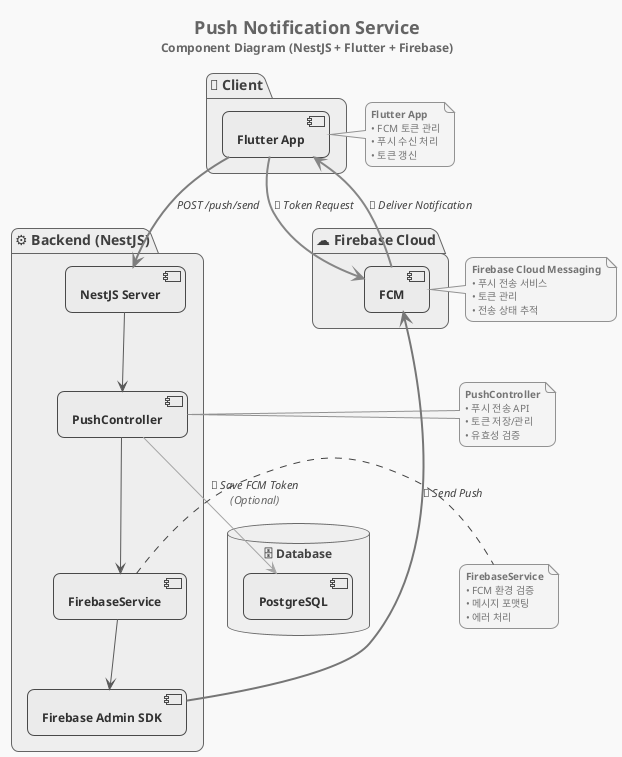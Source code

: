 @startuml
!theme plain
skinparam componentStyle uml2
skinparam shadowing false
skinparam roundcorner 15
skinparam monochrome true
skinparam backgroundColor #F9F9F9
skinparam ArrowColor Black
skinparam ArrowFontColor Black
skinparam defaultFontName "Nanum Gothic"

skinparam package {
  BackgroundColor #E3F2FD
  BorderColor #1976D2
  FontColor #0D47A1
  FontSize 14
  FontStyle bold
}

skinparam component {
  BackgroundColor #F3E5F5
  BorderColor #7B1FA2
  FontColor #4A148C
  FontSize 12
  FontStyle bold
}

skinparam database {
  BackgroundColor #E8F5E8
  BorderColor #388E3C
  FontColor #1B5E20
  FontSize 12
  FontStyle bold
}

skinparam arrow {
  Color #424242
  FontColor #424242
  FontSize 11
  FontStyle italic
}

skinparam note {
  BackgroundColor #FFF3E0
  BorderColor #F57C00
  FontColor #E65100
  FontSize 10
}

title <color:#1976D2><size:18><b>Push Notification Service</b></size></color>\n<color:#666666><size:12>Component Diagram (NestJS + Flutter + Firebase)</size></color>

package "📱 Client" {
  [Flutter App] as Flutter
}

package "⚙️ Backend (NestJS)" {
  [NestJS Server] as Server
  [PushController] as Controller
  [FirebaseService] as Service
  [Firebase Admin SDK] as AdminSDK
}

package "☁️ Firebase Cloud" {
  [FCM] as FCM
}

database "🗄️ Database" as DB {
  [PostgreSQL] as PG
}

' Flutter 앱이 FCM 토큰을 요청
Flutter -[#4CAF50,thickness=2]-> FCM : 🔑 Token Request

' Flutter 앱이 서버에 FCM 토큰/메시지 전송 요청
Flutter -[#2196F3,thickness=2]-> Server : POST /push/send

' 서버의 내부 흐름
Server -[#9C27B0,thickness=1]-> Controller
Controller -[#9C27B0,thickness=1]-> Service
Service -[#9C27B0,thickness=1]-> AdminSDK
Controller -[#FF9800,thickness=1]-> PG : 💾 Save FCM Token\n<color:#666666><i>(Optional)</i></color>

' 서버가 FCM에 푸시 전송
AdminSDK -[#F44336,thickness=2]-> FCM : 📢 Send Push

' FCM이 Flutter 앱에 푸시 전달
FCM -[#4CAF50,thickness=2]-> Flutter : 📱 Deliver Notification

note right of Flutter
  <b>Flutter App</b>
  • FCM 토큰 관리
  • 푸시 수신 처리
  • 토큰 갱신
end note

note right of Controller
  <b>PushController</b>
  • 푸시 전송 API
  • 토큰 저장/관리
  • 유효성 검증
end note

note right of Service
  <b>FirebaseService</b>
  • FCM 환경 검증
  • 메시지 포맷팅
  • 에러 처리
end note

note right of FCM
  <b>Firebase Cloud Messaging</b>
  • 푸시 전송 서비스
  • 토큰 관리
  • 전송 상태 추적
end note

@enduml
